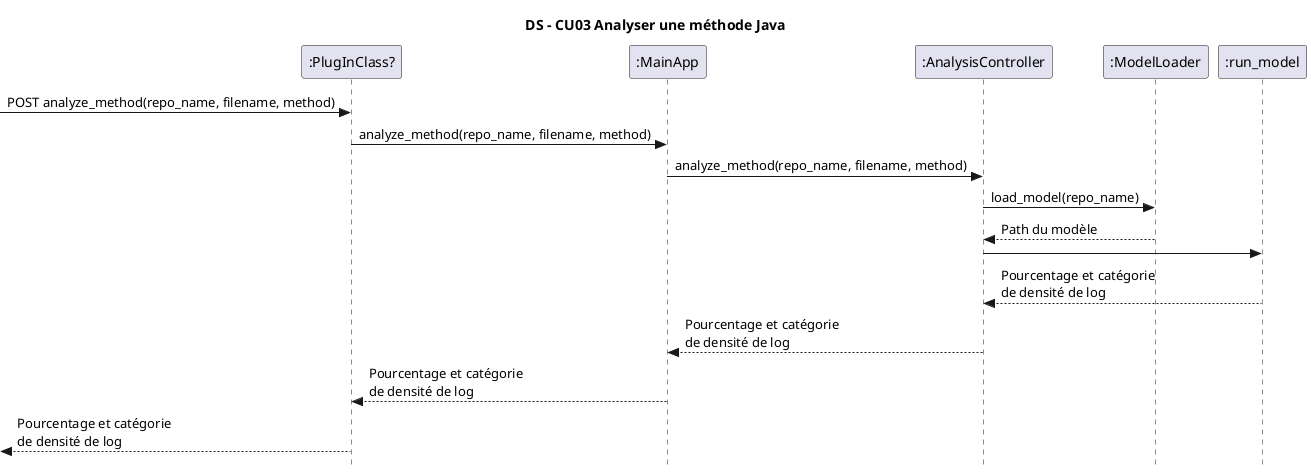 @startuml
title DS - CU03 Analyser une méthode Java
skinparam style strictuml

participant ":PlugInClass?" as plugin
participant ":MainApp" as main
participant ":AnalysisController" as analysisController
participant ":ModelLoader" as modelLoader
participant ":run_model" as run_model

-> plugin : POST analyze_method(repo_name, filename, method)

plugin -> main : analyze_method(repo_name, filename, method)
main -> analysisController : analyze_method(repo_name, filename, method)

analysisController -> modelLoader : load_model(repo_name)
modelLoader --> analysisController : Path du modèle

analysisController -> run_model

run_model --> analysisController : Pourcentage et catégorie\nde densité de log
analysisController --> main : Pourcentage et catégorie\nde densité de log
main --> plugin : Pourcentage et catégorie\nde densité de log
<-- plugin : Pourcentage et catégorie\nde densité de log
@enduml